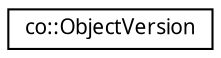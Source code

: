digraph "Graphical Class Hierarchy"
{
  edge [fontname="Sans",fontsize="10",labelfontname="Sans",labelfontsize="10"];
  node [fontname="Sans",fontsize="10",shape=record];
  rankdir="LR";
  Node1 [label="co::ObjectVersion",height=0.2,width=0.4,color="black", fillcolor="white", style="filled",URL="$structco_1_1ObjectVersion.html",tooltip="A helper struct bundling an object identifier and version. "];
}
